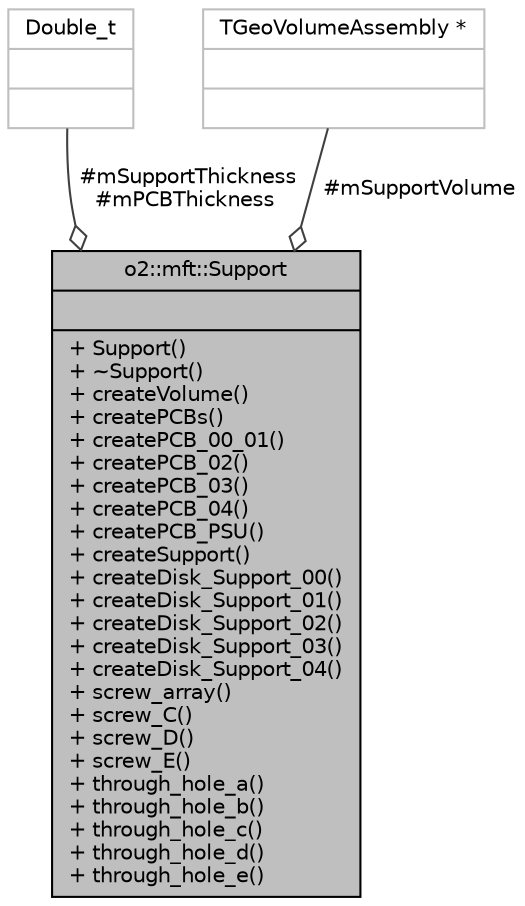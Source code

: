 digraph "o2::mft::Support"
{
 // INTERACTIVE_SVG=YES
  bgcolor="transparent";
  edge [fontname="Helvetica",fontsize="10",labelfontname="Helvetica",labelfontsize="10"];
  node [fontname="Helvetica",fontsize="10",shape=record];
  Node1 [label="{o2::mft::Support\n||+ Support()\l+ ~Support()\l+ createVolume()\l+ createPCBs()\l+ createPCB_00_01()\l+ createPCB_02()\l+ createPCB_03()\l+ createPCB_04()\l+ createPCB_PSU()\l+ createSupport()\l+ createDisk_Support_00()\l+ createDisk_Support_01()\l+ createDisk_Support_02()\l+ createDisk_Support_03()\l+ createDisk_Support_04()\l+ screw_array()\l+ screw_C()\l+ screw_D()\l+ screw_E()\l+ through_hole_a()\l+ through_hole_b()\l+ through_hole_c()\l+ through_hole_d()\l+ through_hole_e()\l}",height=0.2,width=0.4,color="black", fillcolor="grey75", style="filled", fontcolor="black"];
  Node2 -> Node1 [color="grey25",fontsize="10",style="solid",label=" #mSupportThickness\n#mPCBThickness" ,arrowhead="odiamond",fontname="Helvetica"];
  Node2 [label="{Double_t\n||}",height=0.2,width=0.4,color="grey75"];
  Node3 -> Node1 [color="grey25",fontsize="10",style="solid",label=" #mSupportVolume" ,arrowhead="odiamond",fontname="Helvetica"];
  Node3 [label="{TGeoVolumeAssembly *\n||}",height=0.2,width=0.4,color="grey75"];
}
